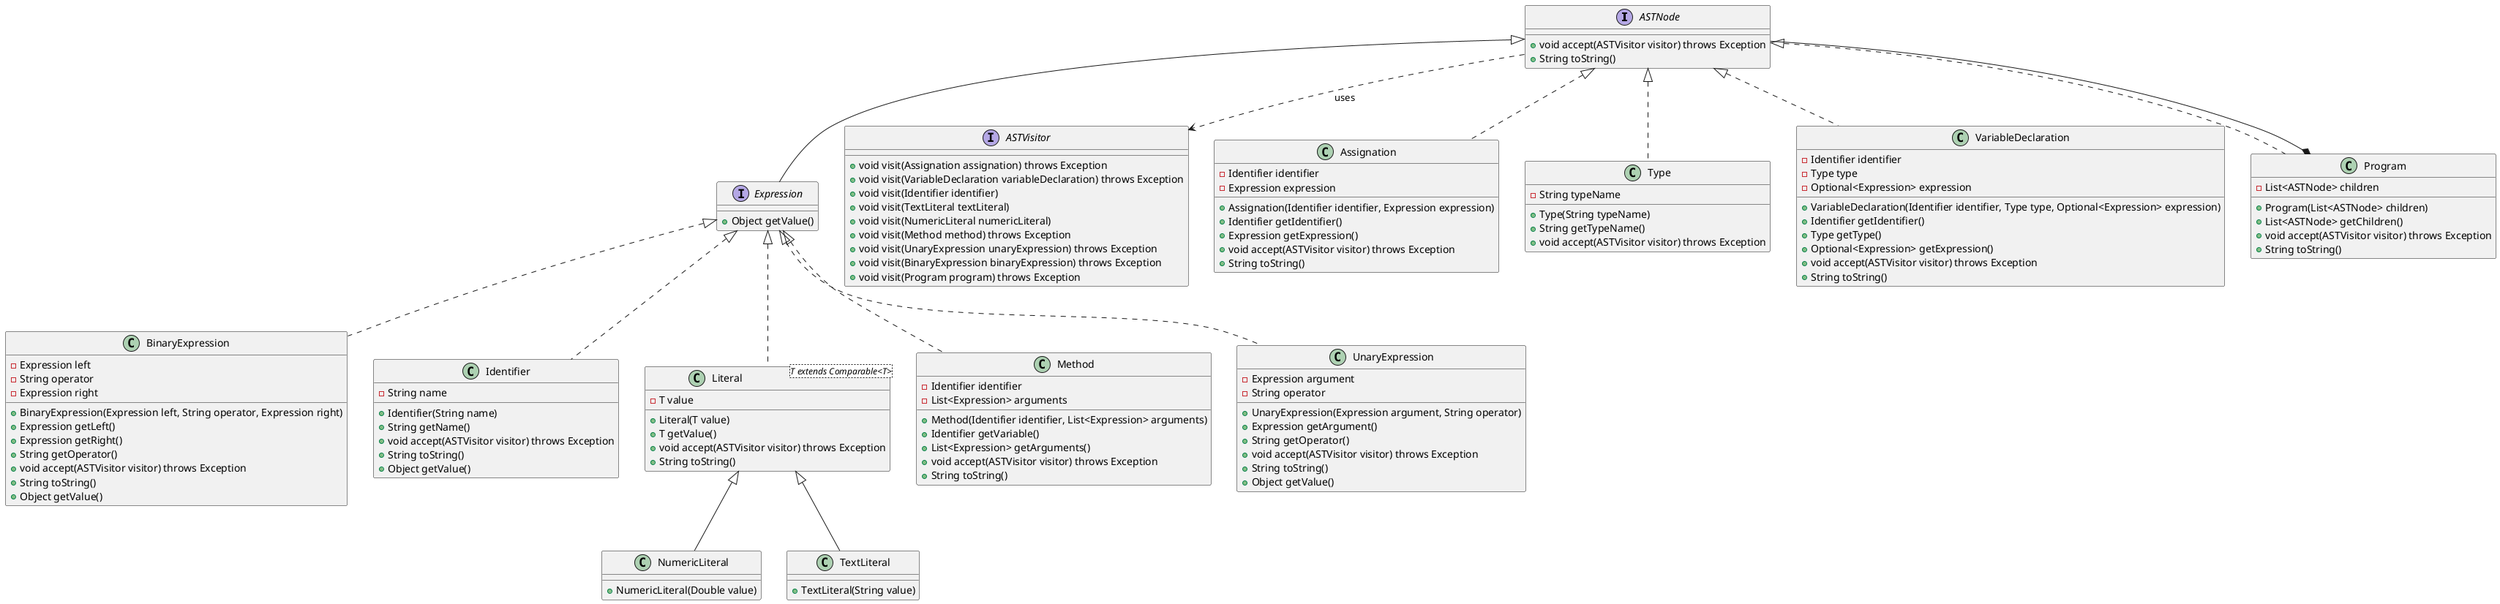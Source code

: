 @startuml

' Define interfaces
interface ASTNode {
    +void accept(ASTVisitor visitor) throws Exception
    +String toString()
}

interface Expression extends ASTNode {
    +Object getValue()
}

interface ASTVisitor {
    +void visit(Assignation assignation) throws Exception
    +void visit(VariableDeclaration variableDeclaration) throws Exception
    +void visit(Identifier identifier)
    +void visit(TextLiteral textLiteral)
    +void visit(NumericLiteral numericLiteral)
    +void visit(Method method) throws Exception
    +void visit(UnaryExpression unaryExpression) throws Exception
    +void visit(BinaryExpression binaryExpression) throws Exception
    +void visit(Program program) throws Exception
}

' Define classes
class Assignation implements ASTNode {
    -Identifier identifier
    -Expression expression
    +Assignation(Identifier identifier, Expression expression)
    +Identifier getIdentifier()
    +Expression getExpression()
    +void accept(ASTVisitor visitor) throws Exception
    +String toString()
}

class BinaryExpression implements Expression {
    -Expression left
    -String operator
    -Expression right
    +BinaryExpression(Expression left, String operator, Expression right)
    +Expression getLeft()
    +Expression getRight()
    +String getOperator()
    +void accept(ASTVisitor visitor) throws Exception
    +String toString()
    +Object getValue()
}

class Identifier implements Expression {
    -String name
    +Identifier(String name)
    +String getName()
    +void accept(ASTVisitor visitor) throws Exception
    +String toString()
    +Object getValue()
}

class Literal<T extends Comparable<T>> implements Expression {
    -T value
    +Literal(T value)
    +T getValue()
    +void accept(ASTVisitor visitor) throws Exception
    +String toString()
}

class Method implements Expression {
    -Identifier identifier
    -List<Expression> arguments
    +Method(Identifier identifier, List<Expression> arguments)
    +Identifier getVariable()
    +List<Expression> getArguments()
    +void accept(ASTVisitor visitor) throws Exception
    +String toString()
}

class NumericLiteral extends Literal<Double> {
    +NumericLiteral(Double value)
}

class TextLiteral extends Literal<String> {
    +TextLiteral(String value)
}

class Type implements ASTNode {
    -String typeName
    +Type(String typeName)
    +String getTypeName()
    +void accept(ASTVisitor visitor) throws Exception
}

class UnaryExpression implements Expression {
    -Expression argument
    -String operator
    +UnaryExpression(Expression argument, String operator)
    +Expression getArgument()
    +String getOperator()
    +void accept(ASTVisitor visitor) throws Exception
    +String toString()
    +Object getValue()
}

class VariableDeclaration implements ASTNode {
    -Identifier identifier
    -Type type
    -Optional<Expression> expression
    +VariableDeclaration(Identifier identifier, Type type, Optional<Expression> expression)
    +Identifier getIdentifier()
    +Type getType()
    +Optional<Expression> getExpression()
    +void accept(ASTVisitor visitor) throws Exception
    +String toString()
}

class Program implements ASTNode {
    -List<ASTNode> children
    +Program(List<ASTNode> children)
    +List<ASTNode> getChildren()
    +void accept(ASTVisitor visitor) throws Exception
    +String toString()
}

ASTNode ..> ASTVisitor : uses

Program *-- ASTNode

@enduml